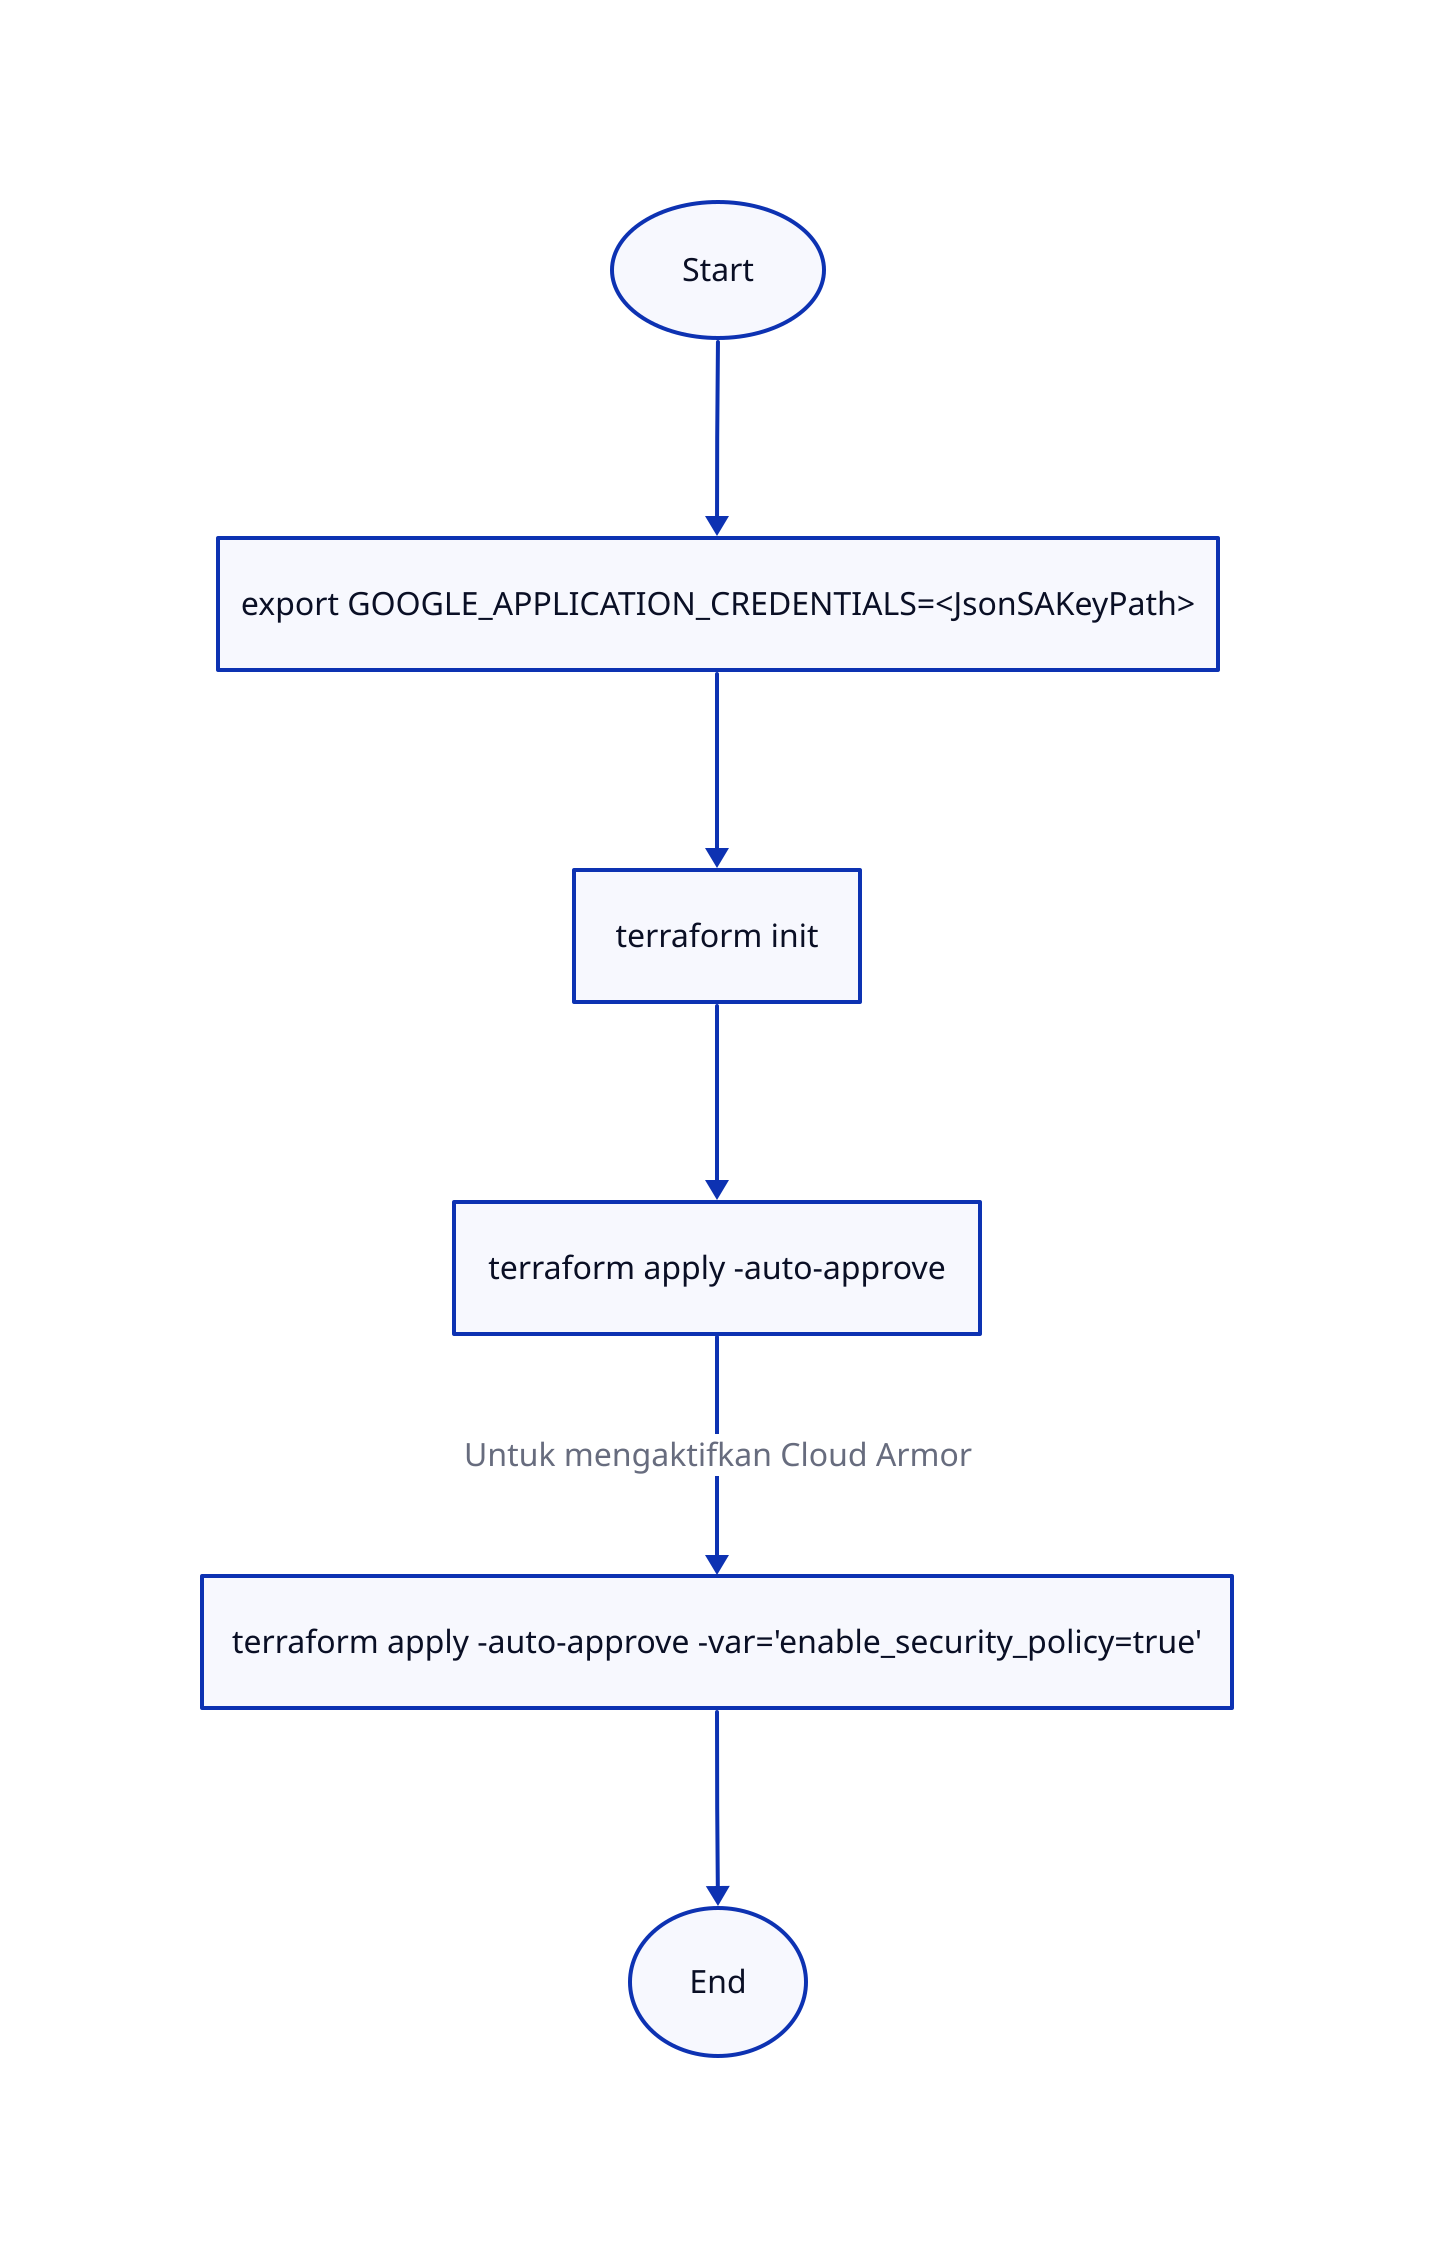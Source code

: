 Start -> "export GOOGLE_APPLICATION_CREDENTIALS=<JsonSAKeyPath>" -> terraform init -> terraform apply -auto-approve
terraform apply -auto-approve -> terraform apply -auto-approve -var='enable_security_policy=true': Untuk mengaktifkan Cloud Armor
terraform apply -auto-approve -var='enable_security_policy=true' -> End

Start.shape: oval
End.shape: oval
